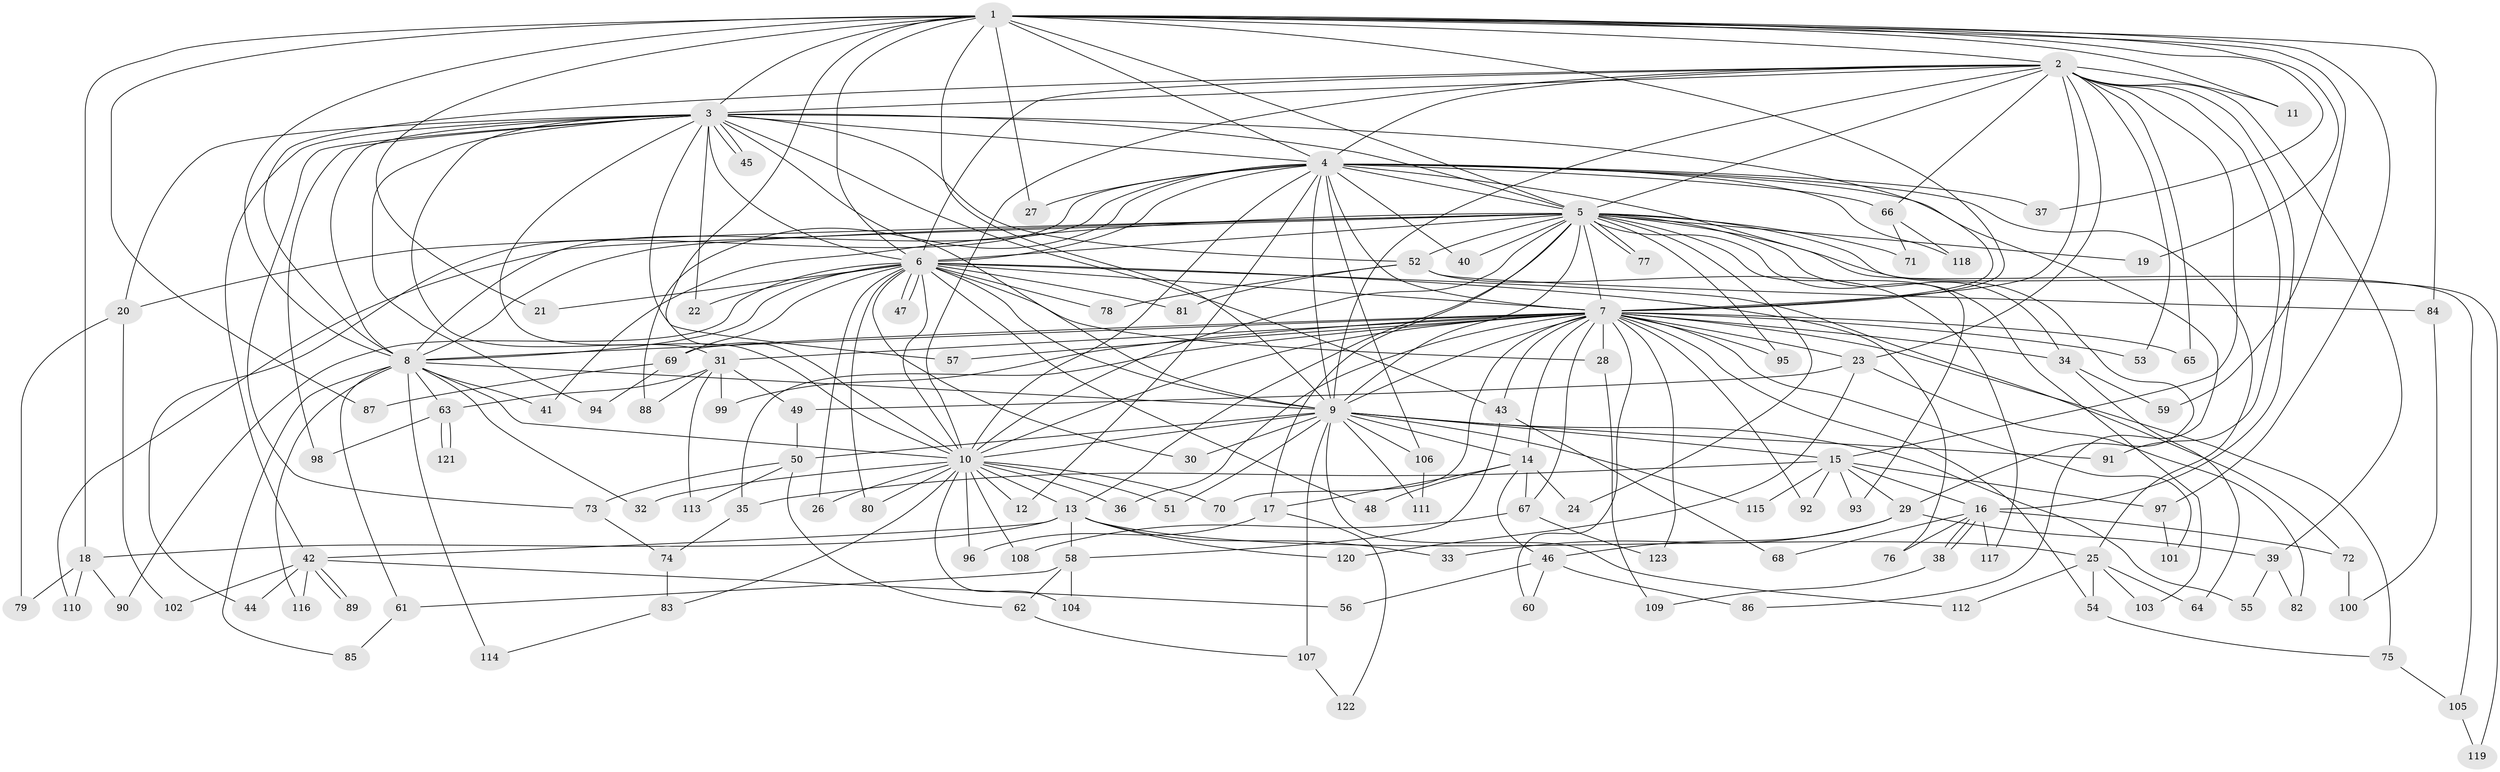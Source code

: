 // coarse degree distribution, {19: 0.02564102564102564, 15: 0.02564102564102564, 26: 0.02564102564102564, 13: 0.05128205128205128, 10: 0.02564102564102564, 11: 0.02564102564102564, 14: 0.02564102564102564, 3: 0.1794871794871795, 8: 0.05128205128205128, 7: 0.10256410256410256, 6: 0.07692307692307693, 5: 0.05128205128205128, 2: 0.10256410256410256, 4: 0.1794871794871795, 1: 0.05128205128205128}
// Generated by graph-tools (version 1.1) at 2025/49/03/04/25 22:49:58]
// undirected, 123 vertices, 271 edges
graph export_dot {
  node [color=gray90,style=filled];
  1;
  2;
  3;
  4;
  5;
  6;
  7;
  8;
  9;
  10;
  11;
  12;
  13;
  14;
  15;
  16;
  17;
  18;
  19;
  20;
  21;
  22;
  23;
  24;
  25;
  26;
  27;
  28;
  29;
  30;
  31;
  32;
  33;
  34;
  35;
  36;
  37;
  38;
  39;
  40;
  41;
  42;
  43;
  44;
  45;
  46;
  47;
  48;
  49;
  50;
  51;
  52;
  53;
  54;
  55;
  56;
  57;
  58;
  59;
  60;
  61;
  62;
  63;
  64;
  65;
  66;
  67;
  68;
  69;
  70;
  71;
  72;
  73;
  74;
  75;
  76;
  77;
  78;
  79;
  80;
  81;
  82;
  83;
  84;
  85;
  86;
  87;
  88;
  89;
  90;
  91;
  92;
  93;
  94;
  95;
  96;
  97;
  98;
  99;
  100;
  101;
  102;
  103;
  104;
  105;
  106;
  107;
  108;
  109;
  110;
  111;
  112;
  113;
  114;
  115;
  116;
  117;
  118;
  119;
  120;
  121;
  122;
  123;
  1 -- 2;
  1 -- 3;
  1 -- 4;
  1 -- 5;
  1 -- 6;
  1 -- 7;
  1 -- 8;
  1 -- 9;
  1 -- 10;
  1 -- 11;
  1 -- 18;
  1 -- 19;
  1 -- 21;
  1 -- 27;
  1 -- 37;
  1 -- 59;
  1 -- 84;
  1 -- 87;
  1 -- 97;
  2 -- 3;
  2 -- 4;
  2 -- 5;
  2 -- 6;
  2 -- 7;
  2 -- 8;
  2 -- 9;
  2 -- 10;
  2 -- 11;
  2 -- 15;
  2 -- 16;
  2 -- 23;
  2 -- 39;
  2 -- 53;
  2 -- 65;
  2 -- 66;
  2 -- 91;
  3 -- 4;
  3 -- 5;
  3 -- 6;
  3 -- 7;
  3 -- 8;
  3 -- 9;
  3 -- 10;
  3 -- 20;
  3 -- 22;
  3 -- 31;
  3 -- 42;
  3 -- 43;
  3 -- 45;
  3 -- 45;
  3 -- 52;
  3 -- 57;
  3 -- 73;
  3 -- 94;
  3 -- 98;
  4 -- 5;
  4 -- 6;
  4 -- 7;
  4 -- 8;
  4 -- 9;
  4 -- 10;
  4 -- 12;
  4 -- 25;
  4 -- 27;
  4 -- 29;
  4 -- 37;
  4 -- 40;
  4 -- 44;
  4 -- 66;
  4 -- 86;
  4 -- 88;
  4 -- 106;
  4 -- 118;
  5 -- 6;
  5 -- 7;
  5 -- 8;
  5 -- 9;
  5 -- 10;
  5 -- 13;
  5 -- 17;
  5 -- 19;
  5 -- 20;
  5 -- 24;
  5 -- 34;
  5 -- 40;
  5 -- 41;
  5 -- 52;
  5 -- 71;
  5 -- 77;
  5 -- 77;
  5 -- 93;
  5 -- 95;
  5 -- 103;
  5 -- 105;
  5 -- 110;
  5 -- 119;
  6 -- 7;
  6 -- 8;
  6 -- 9;
  6 -- 10;
  6 -- 21;
  6 -- 22;
  6 -- 26;
  6 -- 28;
  6 -- 30;
  6 -- 47;
  6 -- 47;
  6 -- 48;
  6 -- 69;
  6 -- 72;
  6 -- 76;
  6 -- 78;
  6 -- 80;
  6 -- 81;
  6 -- 90;
  7 -- 8;
  7 -- 9;
  7 -- 10;
  7 -- 14;
  7 -- 23;
  7 -- 28;
  7 -- 31;
  7 -- 34;
  7 -- 35;
  7 -- 36;
  7 -- 43;
  7 -- 53;
  7 -- 54;
  7 -- 57;
  7 -- 60;
  7 -- 65;
  7 -- 67;
  7 -- 69;
  7 -- 70;
  7 -- 75;
  7 -- 92;
  7 -- 95;
  7 -- 99;
  7 -- 101;
  7 -- 123;
  8 -- 9;
  8 -- 10;
  8 -- 32;
  8 -- 41;
  8 -- 61;
  8 -- 63;
  8 -- 85;
  8 -- 114;
  8 -- 116;
  9 -- 10;
  9 -- 14;
  9 -- 15;
  9 -- 30;
  9 -- 50;
  9 -- 51;
  9 -- 55;
  9 -- 91;
  9 -- 106;
  9 -- 107;
  9 -- 111;
  9 -- 112;
  9 -- 115;
  10 -- 12;
  10 -- 13;
  10 -- 26;
  10 -- 32;
  10 -- 36;
  10 -- 51;
  10 -- 70;
  10 -- 80;
  10 -- 83;
  10 -- 96;
  10 -- 104;
  10 -- 108;
  13 -- 18;
  13 -- 25;
  13 -- 33;
  13 -- 42;
  13 -- 58;
  13 -- 120;
  14 -- 17;
  14 -- 24;
  14 -- 46;
  14 -- 48;
  14 -- 67;
  15 -- 16;
  15 -- 29;
  15 -- 35;
  15 -- 92;
  15 -- 93;
  15 -- 97;
  15 -- 115;
  16 -- 38;
  16 -- 38;
  16 -- 68;
  16 -- 72;
  16 -- 76;
  16 -- 117;
  17 -- 96;
  17 -- 122;
  18 -- 79;
  18 -- 90;
  18 -- 110;
  20 -- 79;
  20 -- 102;
  23 -- 49;
  23 -- 82;
  23 -- 120;
  25 -- 54;
  25 -- 64;
  25 -- 103;
  25 -- 112;
  28 -- 109;
  29 -- 33;
  29 -- 39;
  29 -- 46;
  31 -- 49;
  31 -- 63;
  31 -- 88;
  31 -- 99;
  31 -- 113;
  34 -- 59;
  34 -- 64;
  35 -- 74;
  38 -- 109;
  39 -- 55;
  39 -- 82;
  42 -- 44;
  42 -- 56;
  42 -- 89;
  42 -- 89;
  42 -- 102;
  42 -- 116;
  43 -- 58;
  43 -- 68;
  46 -- 56;
  46 -- 60;
  46 -- 86;
  49 -- 50;
  50 -- 62;
  50 -- 73;
  50 -- 113;
  52 -- 78;
  52 -- 81;
  52 -- 84;
  52 -- 117;
  54 -- 75;
  58 -- 61;
  58 -- 62;
  58 -- 104;
  61 -- 85;
  62 -- 107;
  63 -- 98;
  63 -- 121;
  63 -- 121;
  66 -- 71;
  66 -- 118;
  67 -- 108;
  67 -- 123;
  69 -- 87;
  69 -- 94;
  72 -- 100;
  73 -- 74;
  74 -- 83;
  75 -- 105;
  83 -- 114;
  84 -- 100;
  97 -- 101;
  105 -- 119;
  106 -- 111;
  107 -- 122;
}
